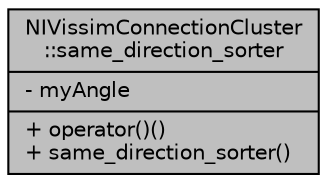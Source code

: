 digraph "NIVissimConnectionCluster::same_direction_sorter"
{
  edge [fontname="Helvetica",fontsize="10",labelfontname="Helvetica",labelfontsize="10"];
  node [fontname="Helvetica",fontsize="10",shape=record];
  Node1 [label="{NIVissimConnectionCluster\l::same_direction_sorter\n|- myAngle\l|+ operator()()\l+ same_direction_sorter()\l}",height=0.2,width=0.4,color="black", fillcolor="grey75", style="filled", fontcolor="black"];
}
